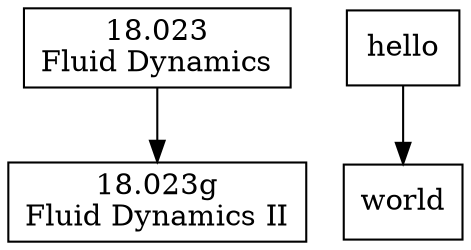 digraph G {
  node[shape=rect]
  
  c18023 [label="18.023\nFluid Dynamics"]
  c18023 -> c18023g 

  c18023g [label="18.023g\nFluid Dynamics II"]

  hello -> world
}
